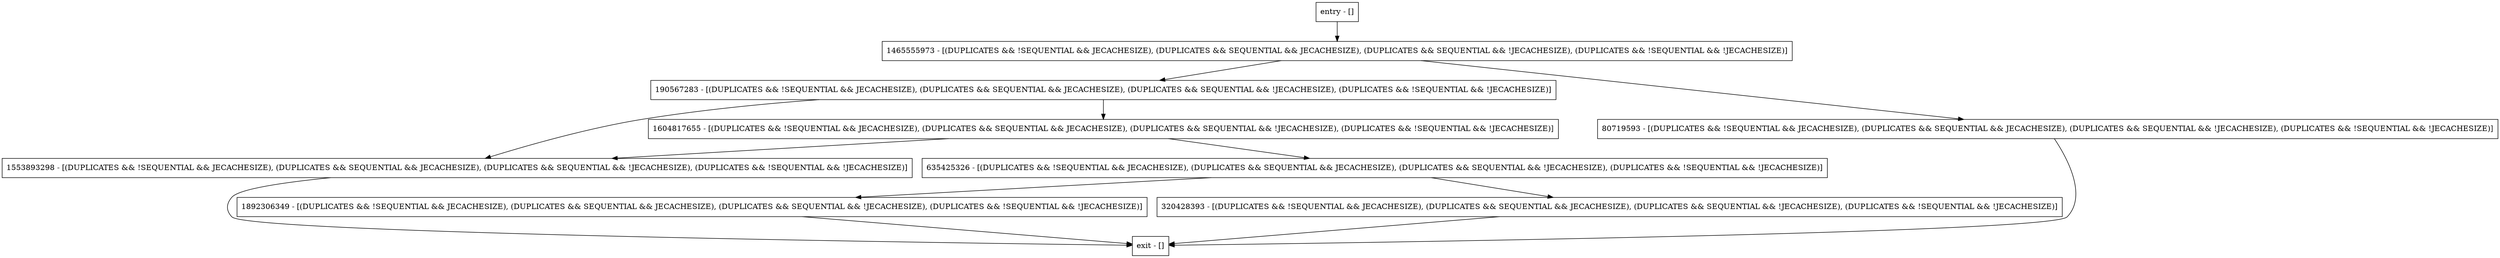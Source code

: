 digraph compareKeys {
node [shape=record];
entry [label="entry - []"];
exit [label="exit - []"];
1465555973 [label="1465555973 - [(DUPLICATES && !SEQUENTIAL && JECACHESIZE), (DUPLICATES && SEQUENTIAL && JECACHESIZE), (DUPLICATES && SEQUENTIAL && !JECACHESIZE), (DUPLICATES && !SEQUENTIAL && !JECACHESIZE)]"];
1553893298 [label="1553893298 - [(DUPLICATES && !SEQUENTIAL && JECACHESIZE), (DUPLICATES && SEQUENTIAL && JECACHESIZE), (DUPLICATES && SEQUENTIAL && !JECACHESIZE), (DUPLICATES && !SEQUENTIAL && !JECACHESIZE)]"];
635425326 [label="635425326 - [(DUPLICATES && !SEQUENTIAL && JECACHESIZE), (DUPLICATES && SEQUENTIAL && JECACHESIZE), (DUPLICATES && SEQUENTIAL && !JECACHESIZE), (DUPLICATES && !SEQUENTIAL && !JECACHESIZE)]"];
190567283 [label="190567283 - [(DUPLICATES && !SEQUENTIAL && JECACHESIZE), (DUPLICATES && SEQUENTIAL && JECACHESIZE), (DUPLICATES && SEQUENTIAL && !JECACHESIZE), (DUPLICATES && !SEQUENTIAL && !JECACHESIZE)]"];
1604817655 [label="1604817655 - [(DUPLICATES && !SEQUENTIAL && JECACHESIZE), (DUPLICATES && SEQUENTIAL && JECACHESIZE), (DUPLICATES && SEQUENTIAL && !JECACHESIZE), (DUPLICATES && !SEQUENTIAL && !JECACHESIZE)]"];
1892306349 [label="1892306349 - [(DUPLICATES && !SEQUENTIAL && JECACHESIZE), (DUPLICATES && SEQUENTIAL && JECACHESIZE), (DUPLICATES && SEQUENTIAL && !JECACHESIZE), (DUPLICATES && !SEQUENTIAL && !JECACHESIZE)]"];
320428393 [label="320428393 - [(DUPLICATES && !SEQUENTIAL && JECACHESIZE), (DUPLICATES && SEQUENTIAL && JECACHESIZE), (DUPLICATES && SEQUENTIAL && !JECACHESIZE), (DUPLICATES && !SEQUENTIAL && !JECACHESIZE)]"];
80719593 [label="80719593 - [(DUPLICATES && !SEQUENTIAL && JECACHESIZE), (DUPLICATES && SEQUENTIAL && JECACHESIZE), (DUPLICATES && SEQUENTIAL && !JECACHESIZE), (DUPLICATES && !SEQUENTIAL && !JECACHESIZE)]"];
entry;
exit;
entry -> 1465555973;
1465555973 -> 190567283;
1465555973 -> 80719593;
1553893298 -> exit;
635425326 -> 1892306349;
635425326 -> 320428393;
190567283 -> 1553893298;
190567283 -> 1604817655;
1604817655 -> 1553893298;
1604817655 -> 635425326;
1892306349 -> exit;
320428393 -> exit;
80719593 -> exit;
}
